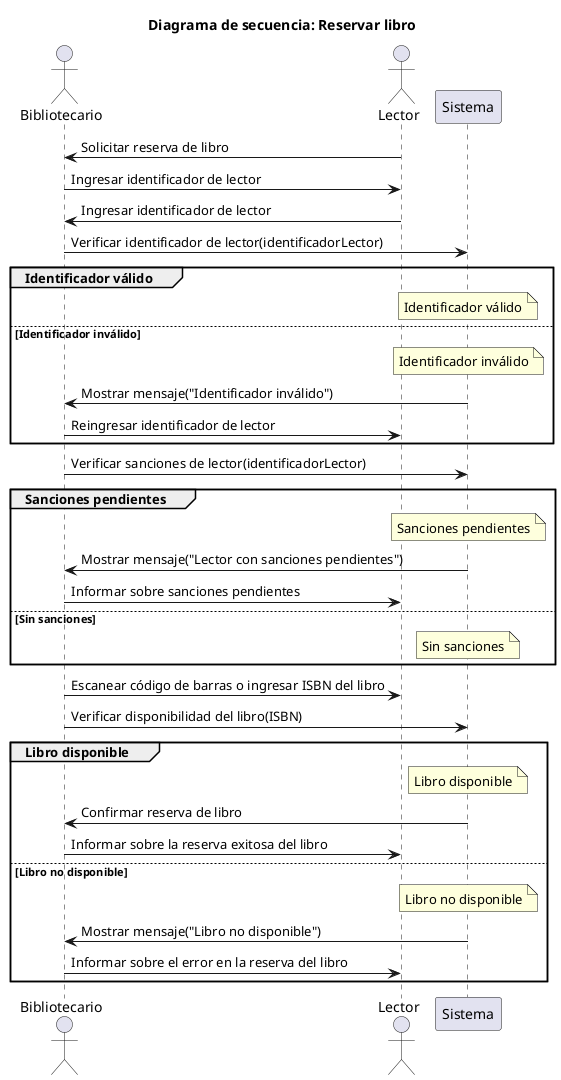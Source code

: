 @startuml
title Diagrama de secuencia: Reservar libro

actor Bibliotecario
actor Lector
participant Sistema

Lector->Bibliotecario: Solicitar reserva de libro
Bibliotecario->Lector: Ingresar identificador de lector
Lector->Bibliotecario: Ingresar identificador de lector
Bibliotecario->Sistema: Verificar identificador de lector(identificadorLector)
group Identificador válido
    note over Sistema: Identificador válido
else Identificador inválido
    note over Sistema: Identificador inválido
    Sistema->Bibliotecario: Mostrar mensaje("Identificador inválido")
    Bibliotecario->Lector: Reingresar identificador de lector
end

Bibliotecario->Sistema: Verificar sanciones de lector(identificadorLector)
group Sanciones pendientes
    note over Sistema: Sanciones pendientes
    Sistema->Bibliotecario: Mostrar mensaje("Lector con sanciones pendientes")
    Bibliotecario->Lector: Informar sobre sanciones pendientes
else Sin sanciones
    note over Sistema: Sin sanciones
end

Bibliotecario->Lector: Escanear código de barras o ingresar ISBN del libro
Bibliotecario->Sistema: Verificar disponibilidad del libro(ISBN)
group Libro disponible
    note over Sistema: Libro disponible
    Sistema->Bibliotecario: Confirmar reserva de libro
    Bibliotecario->Lector: Informar sobre la reserva exitosa del libro
else Libro no disponible
    note over Sistema: Libro no disponible
    Sistema->Bibliotecario: Mostrar mensaje("Libro no disponible")
    Bibliotecario->Lector: Informar sobre el error en la reserva del libro
end
@enduml
